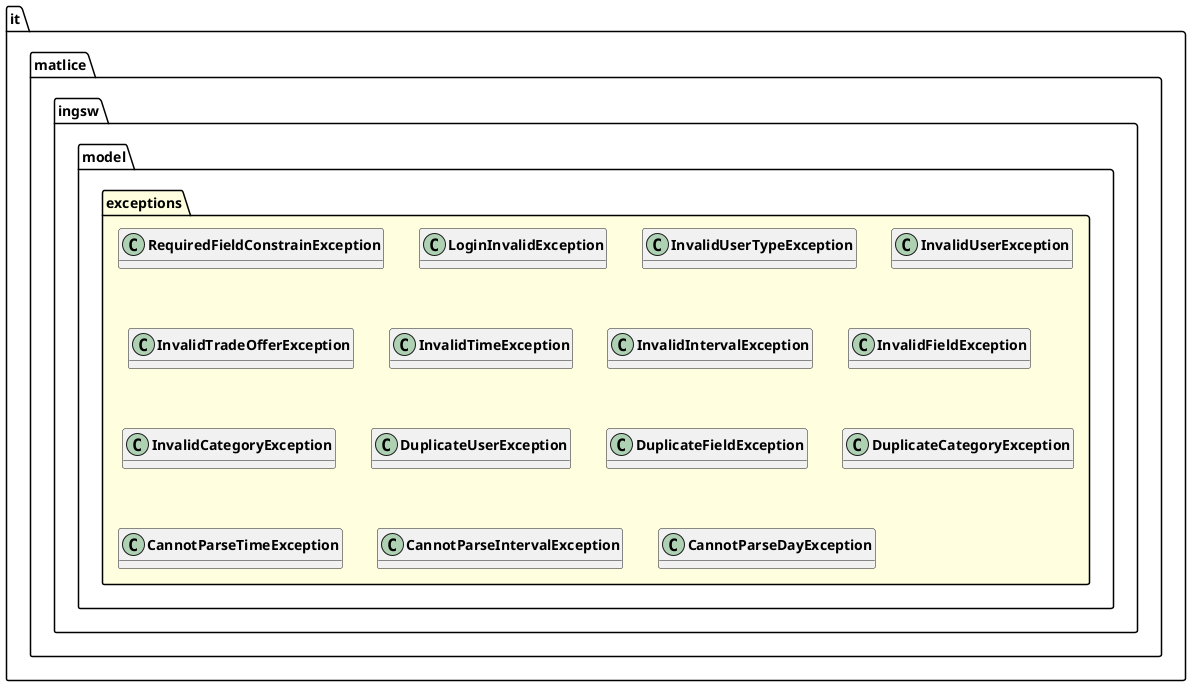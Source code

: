 @startuml

skinparam svgLinkTarget _parent
skinparam linetype ortho
package it.matlice.ingsw.model.exceptions [[../../../../../it/matlice/ingsw/model/exceptions/package-summary.html{it.matlice.ingsw.model.exceptions}]] #lightyellow {
}

class "<b><size:14>RequiredFieldConstrainException</b>" as it.matlice.ingsw.model.exceptions.RequiredFieldConstrainException  [[../../../../../it/matlice/ingsw/model/exceptions/RequiredFieldConstrainException.html{it.matlice.ingsw.model.exceptions.RequiredFieldConstrainException}]] {
}

hide it.matlice.ingsw.model.exceptions.RequiredFieldConstrainException fields
hide it.matlice.ingsw.model.exceptions.RequiredFieldConstrainException methods

class "<b><size:14>LoginInvalidException</b>" as it.matlice.ingsw.model.exceptions.LoginInvalidException  [[../../../../../it/matlice/ingsw/model/exceptions/LoginInvalidException.html{it.matlice.ingsw.model.exceptions.LoginInvalidException}]] {
}

hide it.matlice.ingsw.model.exceptions.LoginInvalidException fields
hide it.matlice.ingsw.model.exceptions.LoginInvalidException methods

class "<b><size:14>InvalidUserTypeException</b>" as it.matlice.ingsw.model.exceptions.InvalidUserTypeException  [[../../../../../it/matlice/ingsw/model/exceptions/InvalidUserTypeException.html{it.matlice.ingsw.model.exceptions.InvalidUserTypeException}]] {
}

hide it.matlice.ingsw.model.exceptions.InvalidUserTypeException fields
hide it.matlice.ingsw.model.exceptions.InvalidUserTypeException methods

class "<b><size:14>InvalidUserException</b>" as it.matlice.ingsw.model.exceptions.InvalidUserException  [[../../../../../it/matlice/ingsw/model/exceptions/InvalidUserException.html{it.matlice.ingsw.model.exceptions.InvalidUserException}]] {
}

hide it.matlice.ingsw.model.exceptions.InvalidUserException fields
hide it.matlice.ingsw.model.exceptions.InvalidUserException methods

class "<b><size:14>InvalidTradeOfferException</b>" as it.matlice.ingsw.model.exceptions.InvalidTradeOfferException  [[../../../../../it/matlice/ingsw/model/exceptions/InvalidTradeOfferException.html{it.matlice.ingsw.model.exceptions.InvalidTradeOfferException}]] {
}

hide it.matlice.ingsw.model.exceptions.InvalidTradeOfferException fields
hide it.matlice.ingsw.model.exceptions.InvalidTradeOfferException methods

class "<b><size:14>InvalidTimeException</b>" as it.matlice.ingsw.model.exceptions.InvalidTimeException  [[../../../../../it/matlice/ingsw/model/exceptions/InvalidTimeException.html{it.matlice.ingsw.model.exceptions.InvalidTimeException}]] {
}

hide it.matlice.ingsw.model.exceptions.InvalidTimeException fields
hide it.matlice.ingsw.model.exceptions.InvalidTimeException methods

class "<b><size:14>InvalidIntervalException</b>" as it.matlice.ingsw.model.exceptions.InvalidIntervalException  [[../../../../../it/matlice/ingsw/model/exceptions/InvalidIntervalException.html{it.matlice.ingsw.model.exceptions.InvalidIntervalException}]] {
}

hide it.matlice.ingsw.model.exceptions.InvalidIntervalException fields
hide it.matlice.ingsw.model.exceptions.InvalidIntervalException methods

class "<b><size:14>InvalidFieldException</b>" as it.matlice.ingsw.model.exceptions.InvalidFieldException  [[../../../../../it/matlice/ingsw/model/exceptions/InvalidFieldException.html{it.matlice.ingsw.model.exceptions.InvalidFieldException}]] {
}

hide it.matlice.ingsw.model.exceptions.InvalidFieldException fields
hide it.matlice.ingsw.model.exceptions.InvalidFieldException methods

class "<b><size:14>InvalidCategoryException</b>" as it.matlice.ingsw.model.exceptions.InvalidCategoryException  [[../../../../../it/matlice/ingsw/model/exceptions/InvalidCategoryException.html{it.matlice.ingsw.model.exceptions.InvalidCategoryException}]] {
}

hide it.matlice.ingsw.model.exceptions.InvalidCategoryException fields
hide it.matlice.ingsw.model.exceptions.InvalidCategoryException methods

class "<b><size:14>DuplicateUserException</b>" as it.matlice.ingsw.model.exceptions.DuplicateUserException  [[../../../../../it/matlice/ingsw/model/exceptions/DuplicateUserException.html{it.matlice.ingsw.model.exceptions.DuplicateUserException}]] {
}

hide it.matlice.ingsw.model.exceptions.DuplicateUserException fields
hide it.matlice.ingsw.model.exceptions.DuplicateUserException methods

class "<b><size:14>DuplicateFieldException</b>" as it.matlice.ingsw.model.exceptions.DuplicateFieldException  [[../../../../../it/matlice/ingsw/model/exceptions/DuplicateFieldException.html{it.matlice.ingsw.model.exceptions.DuplicateFieldException}]] {
}

hide it.matlice.ingsw.model.exceptions.DuplicateFieldException fields
hide it.matlice.ingsw.model.exceptions.DuplicateFieldException methods

class "<b><size:14>DuplicateCategoryException</b>" as it.matlice.ingsw.model.exceptions.DuplicateCategoryException  [[../../../../../it/matlice/ingsw/model/exceptions/DuplicateCategoryException.html{it.matlice.ingsw.model.exceptions.DuplicateCategoryException}]] {
}

hide it.matlice.ingsw.model.exceptions.DuplicateCategoryException fields
hide it.matlice.ingsw.model.exceptions.DuplicateCategoryException methods

class "<b><size:14>CannotParseTimeException</b>" as it.matlice.ingsw.model.exceptions.CannotParseTimeException  [[../../../../../it/matlice/ingsw/model/exceptions/CannotParseTimeException.html{it.matlice.ingsw.model.exceptions.CannotParseTimeException}]] {
}

hide it.matlice.ingsw.model.exceptions.CannotParseTimeException fields
hide it.matlice.ingsw.model.exceptions.CannotParseTimeException methods

class "<b><size:14>CannotParseIntervalException</b>" as it.matlice.ingsw.model.exceptions.CannotParseIntervalException  [[../../../../../it/matlice/ingsw/model/exceptions/CannotParseIntervalException.html{it.matlice.ingsw.model.exceptions.CannotParseIntervalException}]] {
}

hide it.matlice.ingsw.model.exceptions.CannotParseIntervalException fields
hide it.matlice.ingsw.model.exceptions.CannotParseIntervalException methods

class "<b><size:14>CannotParseDayException</b>" as it.matlice.ingsw.model.exceptions.CannotParseDayException  [[../../../../../it/matlice/ingsw/model/exceptions/CannotParseDayException.html{it.matlice.ingsw.model.exceptions.CannotParseDayException}]] {
}

hide it.matlice.ingsw.model.exceptions.CannotParseDayException fields
hide it.matlice.ingsw.model.exceptions.CannotParseDayException methods


@enduml
